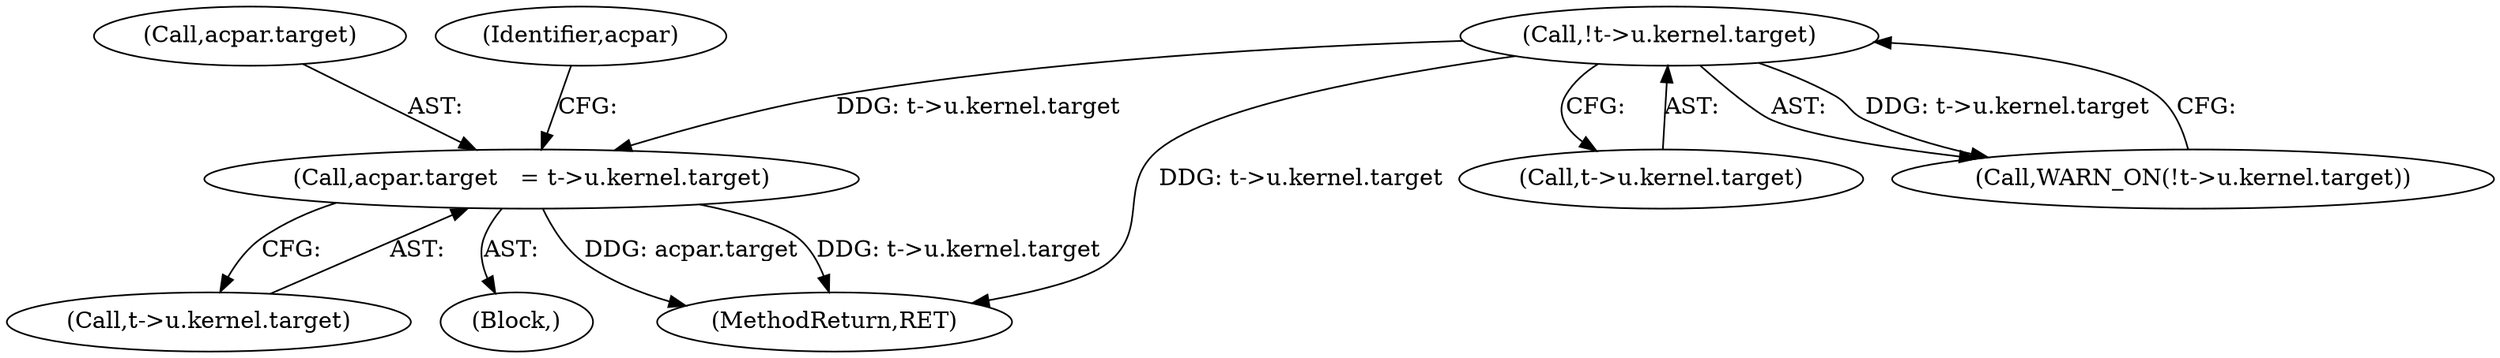 digraph "0_linux_57ebd808a97d7c5b1e1afb937c2db22beba3c1f8_0@pointer" {
"1000450" [label="(Call,acpar.target   = t->u.kernel.target)"];
"1000326" [label="(Call,!t->u.kernel.target)"];
"1000327" [label="(Call,t->u.kernel.target)"];
"1000450" [label="(Call,acpar.target   = t->u.kernel.target)"];
"1000451" [label="(Call,acpar.target)"];
"1000454" [label="(Call,t->u.kernel.target)"];
"1000254" [label="(Block,)"];
"1000506" [label="(MethodReturn,RET)"];
"1000326" [label="(Call,!t->u.kernel.target)"];
"1000463" [label="(Identifier,acpar)"];
"1000325" [label="(Call,WARN_ON(!t->u.kernel.target))"];
"1000450" -> "1000254"  [label="AST: "];
"1000450" -> "1000454"  [label="CFG: "];
"1000451" -> "1000450"  [label="AST: "];
"1000454" -> "1000450"  [label="AST: "];
"1000463" -> "1000450"  [label="CFG: "];
"1000450" -> "1000506"  [label="DDG: acpar.target"];
"1000450" -> "1000506"  [label="DDG: t->u.kernel.target"];
"1000326" -> "1000450"  [label="DDG: t->u.kernel.target"];
"1000326" -> "1000325"  [label="AST: "];
"1000326" -> "1000327"  [label="CFG: "];
"1000327" -> "1000326"  [label="AST: "];
"1000325" -> "1000326"  [label="CFG: "];
"1000326" -> "1000506"  [label="DDG: t->u.kernel.target"];
"1000326" -> "1000325"  [label="DDG: t->u.kernel.target"];
}
